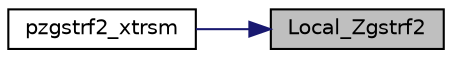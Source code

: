 digraph "Local_Zgstrf2"
{
 // LATEX_PDF_SIZE
  edge [fontname="Helvetica",fontsize="10",labelfontname="Helvetica",labelfontsize="10"];
  node [fontname="Helvetica",fontsize="10",shape=record];
  rankdir="RL";
  Node1 [label="Local_Zgstrf2",height=0.2,width=0.4,color="black", fillcolor="grey75", style="filled", fontcolor="black",tooltip=" "];
  Node1 -> Node2 [dir="back",color="midnightblue",fontsize="10",style="solid",fontname="Helvetica"];
  Node2 [label="pzgstrf2_xtrsm",height=0.2,width=0.4,color="black", fillcolor="white", style="filled",URL="$pzgstrf2_8c.html#a1e62874917c2d43be54d81b903d24bfc",tooltip=" "];
}
